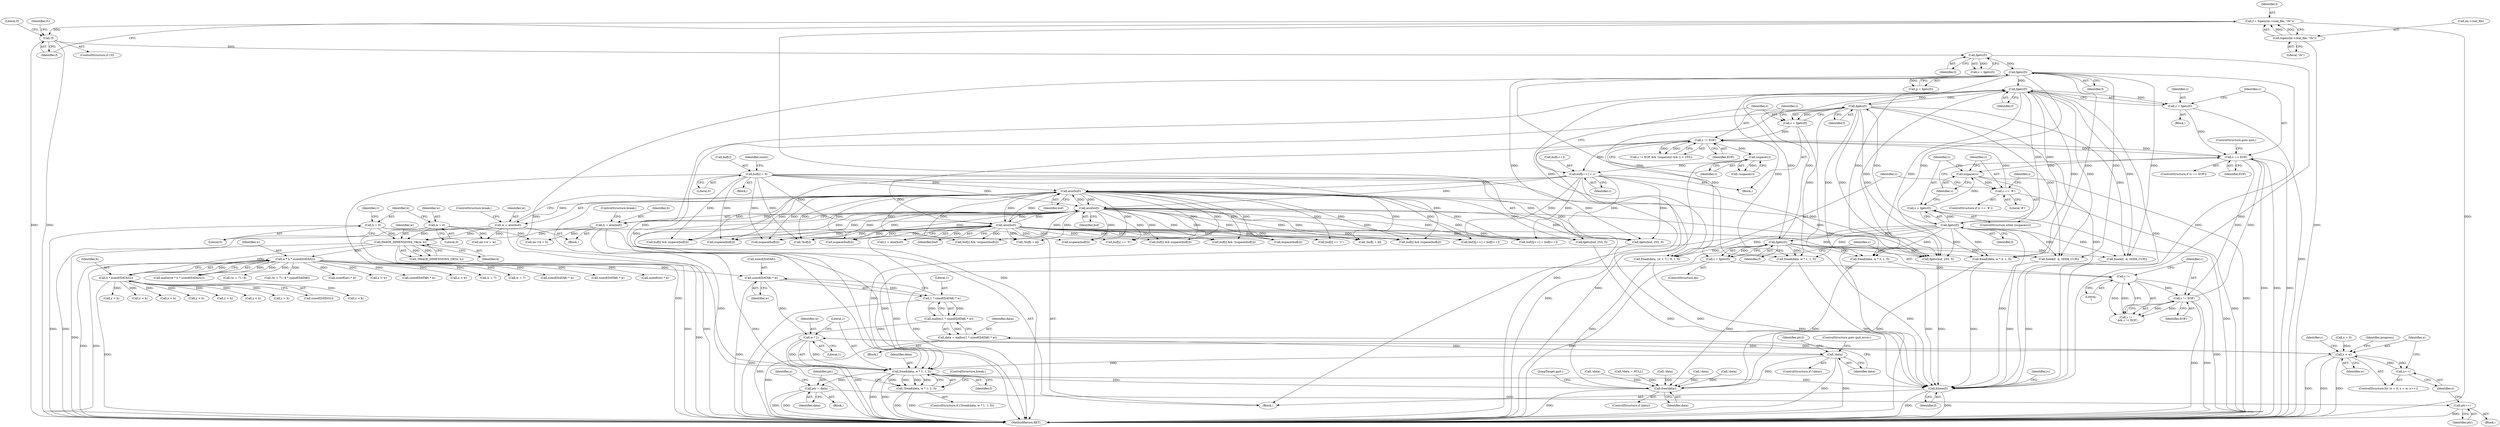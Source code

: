 digraph "0_enlightment_c21beaf1780cf3ca291735ae7d58a3dde63277a2@API" {
"1001448" [label="(Call,sizeof(DATA8) * w)"];
"1000427" [label="(Call,w * h * sizeof(DATA32))"];
"1000345" [label="(Call,IMAGE_DIMENSIONS_OK(w, h))"];
"1000149" [label="(Call,w = 0)"];
"1000307" [label="(Call,w = atoi(buf))"];
"1000309" [label="(Call,atoi(buf))"];
"1000283" [label="(Call,buf[i++] = c)"];
"1000277" [label="(Call,isspace(c))"];
"1000272" [label="(Call,c != EOF)"];
"1000289" [label="(Call,c = fgetc(f))"];
"1000291" [label="(Call,fgetc(f))"];
"1000233" [label="(Call,fgetc(f))"];
"1000255" [label="(Call,fgetc(f))"];
"1000245" [label="(Call,fgetc(f))"];
"1000201" [label="(Call,fgetc(f))"];
"1000192" [label="(Call,fgetc(f))"];
"1000183" [label="(Call,!f)"];
"1000175" [label="(Call,f = fopen(im->real_file, \"rb\"))"];
"1000177" [label="(Call,fopen(im->real_file, \"rb\"))"];
"1000248" [label="(Call,c == '#')"];
"1000241" [label="(Call,isspace(c))"];
"1000236" [label="(Call,c == EOF)"];
"1000231" [label="(Call,c = fgetc(f))"];
"1000261" [label="(Call,c != EOF)"];
"1000258" [label="(Call,c != '\n')"];
"1000253" [label="(Call,c = fgetc(f))"];
"1000243" [label="(Call,c = fgetc(f))"];
"1000315" [label="(Call,atoi(buf))"];
"1000296" [label="(Call,buf[i] = 0)"];
"1000321" [label="(Call,atoi(buf))"];
"1000153" [label="(Call,h = 0)"];
"1000313" [label="(Call,h = atoi(buf))"];
"1000429" [label="(Call,h * sizeof(DATA32))"];
"1001446" [label="(Call,1 * sizeof(DATA8) * w)"];
"1001445" [label="(Call,malloc(1 * sizeof(DATA8) * w))"];
"1001443" [label="(Call,data = malloc(1 * sizeof(DATA8) * w))"];
"1001453" [label="(Call,!data)"];
"1001473" [label="(Call,fread(data, w * 1, 1, f))"];
"1001472" [label="(Call,!fread(data, w * 1, 1, f))"];
"1001481" [label="(Call,ptr = data)"];
"1001569" [label="(Call,ptr++)"];
"1001763" [label="(Call,free(data))"];
"1001766" [label="(Call,fclose(f))"];
"1001475" [label="(Call,w * 1)"];
"1001488" [label="(Call,x < w)"];
"1001491" [label="(Call,x++)"];
"1000426" [label="(Call,malloc(w * h * sizeof(DATA32)))"];
"1001452" [label="(ControlStructure,if (!data))"];
"1000230" [label="(Block,)"];
"1000486" [label="(Call,buf[i] && isspace(buf[i]))"];
"1000890" [label="(Call,isspace(buf[i]))"];
"1001057" [label="(Call,y < h)"];
"1000273" [label="(Identifier,c)"];
"1000317" [label="(ControlStructure,break;)"];
"1001067" [label="(Call,(w + 7) / 8)"];
"1000811" [label="(Call,y < h)"];
"1001498" [label="(Identifier,r)"];
"1000276" [label="(Call,!isspace(c))"];
"1000885" [label="(Call,buf[i] && !isspace(buf[i]))"];
"1000310" [label="(Identifier,buf)"];
"1000284" [label="(Call,buf[i++])"];
"1000427" [label="(Call,w * h * sizeof(DATA32))"];
"1001445" [label="(Call,malloc(1 * sizeof(DATA8) * w))"];
"1000149" [label="(Call,w = 0)"];
"1000253" [label="(Call,c = fgetc(f))"];
"1001324" [label="(Call,fread(data, w * 3, 1, f))"];
"1000616" [label="(Call,fgets(buf, 255, f))"];
"1001492" [label="(Identifier,x)"];
"1001763" [label="(Call,free(data))"];
"1001485" [label="(Call,x = 0)"];
"1000490" [label="(Call,isspace(buf[i]))"];
"1000245" [label="(Call,fgetc(f))"];
"1000235" [label="(ControlStructure,if (c == EOF))"];
"1000260" [label="(Literal,'\n')"];
"1000646" [label="(Call,buf2[j++] = buf[i++])"];
"1000244" [label="(Identifier,c)"];
"1001455" [label="(ControlStructure,goto quit_error;)"];
"1001765" [label="(JumpTarget,quit:)"];
"1000190" [label="(Call,c = fgetc(f))"];
"1000307" [label="(Call,w = atoi(buf))"];
"1000878" [label="(Call,isspace(buf[i]))"];
"1001770" [label="(MethodReturn,RET)"];
"1000291" [label="(Call,fgetc(f))"];
"1000258" [label="(Call,c != '\n')"];
"1001483" [label="(Identifier,data)"];
"1000239" [label="(ControlStructure,goto quit;)"];
"1001449" [label="(Call,sizeof(DATA8))"];
"1000201" [label="(Call,fgetc(f))"];
"1001491" [label="(Call,x++)"];
"1000637" [label="(Call,buf[i] && !isspace(buf[i]))"];
"1000246" [label="(Identifier,f)"];
"1001479" [label="(Identifier,f)"];
"1000178" [label="(Call,im->real_file)"];
"1000271" [label="(Call,c != EOF && !isspace(c) && (i < 255))"];
"1001036" [label="(Call,(w + 7) / 8 * sizeof(DATA8))"];
"1000598" [label="(Call,!buf[i + k])"];
"1000272" [label="(Call,c != EOF)"];
"1000546" [label="(Call,sizeof(int) * w)"];
"1000155" [label="(Literal,0)"];
"1001488" [label="(Call,x < w)"];
"1000302" [label="(Identifier,count)"];
"1000186" [label="(Literal,0)"];
"1001472" [label="(Call,!fread(data, w * 1, 1, f))"];
"1001489" [label="(Identifier,x)"];
"1000193" [label="(Identifier,f)"];
"1000513" [label="(Call,buf[i] == '0')"];
"1000338" [label="(Call,im->h = h)"];
"1001444" [label="(Identifier,data)"];
"1001596" [label="(Call,!data)"];
"1000300" [label="(Literal,0)"];
"1000394" [label="(Call,*data = NULL)"];
"1001569" [label="(Call,ptr++)"];
"1000642" [label="(Call,isspace(buf[i]))"];
"1000274" [label="(Identifier,EOF)"];
"1000261" [label="(Call,c != EOF)"];
"1000248" [label="(Call,c == '#')"];
"1000455" [label="(Call,y < h)"];
"1001065" [label="(Call,fread(data, (w + 7) / 8, 1, f))"];
"1000309" [label="(Call,atoi(buf))"];
"1000465" [label="(Call,x < w)"];
"1000238" [label="(Identifier,EOF)"];
"1000296" [label="(Call,buf[i] = 0)"];
"1001570" [label="(Identifier,ptr)"];
"1000181" [label="(Literal,\"rb\")"];
"1000154" [label="(Identifier,h)"];
"1000199" [label="(Call,p = fgetc(f))"];
"1000242" [label="(Identifier,c)"];
"1001490" [label="(Identifier,w)"];
"1000315" [label="(Call,atoi(buf))"];
"1001299" [label="(Call,sizeof(DATA8) * w)"];
"1000429" [label="(Call,h * sizeof(DATA32))"];
"1000177" [label="(Call,fopen(im->real_file, \"rb\"))"];
"1000241" [label="(Call,isspace(c))"];
"1001454" [label="(Identifier,data)"];
"1001616" [label="(Call,fread(data, w * 4, 1, f))"];
"1000237" [label="(Identifier,c)"];
"1000176" [label="(Identifier,f)"];
"1000428" [label="(Identifier,w)"];
"1001169" [label="(Call,y < h)"];
"1001476" [label="(Identifier,w)"];
"1001477" [label="(Literal,1)"];
"1001769" [label="(Identifier,rc)"];
"1001480" [label="(ControlStructure,break;)"];
"1000247" [label="(ControlStructure,if (c == '#'))"];
"1000431" [label="(Call,sizeof(DATA32))"];
"1000134" [label="(Block,)"];
"1000236" [label="(Call,c == EOF)"];
"1000321" [label="(Call,atoi(buf))"];
"1001045" [label="(Call,!data)"];
"1001157" [label="(Call,!data)"];
"1000502" [label="(Call,buf[i] == '1')"];
"1000234" [label="(Identifier,f)"];
"1001764" [label="(Identifier,data)"];
"1000277" [label="(Call,isspace(c))"];
"1001457" [label="(Identifier,ptr2)"];
"1000345" [label="(Call,IMAGE_DIMENSIONS_OK(w, h))"];
"1001082" [label="(Call,x < w)"];
"1000288" [label="(Identifier,c)"];
"1000290" [label="(Identifier,c)"];
"1001475" [label="(Call,w * 1)"];
"1000314" [label="(Identifier,h)"];
"1000344" [label="(Call,!IMAGE_DIMENSIONS_OK(w, h))"];
"1000894" [label="(Call,buf2[j++] = buf[i++])"];
"1001766" [label="(Call,fclose(f))"];
"1001443" [label="(Call,data = malloc(1 * sizeof(DATA8) * w))"];
"1000254" [label="(Identifier,c)"];
"1000322" [label="(Identifier,buf)"];
"1001608" [label="(Call,y < h)"];
"1000233" [label="(Call,fgetc(f))"];
"1001481" [label="(Call,ptr = data)"];
"1000202" [label="(Identifier,f)"];
"1000192" [label="(Call,fgetc(f))"];
"1000240" [label="(ControlStructure,while (isspace(c)))"];
"1001068" [label="(Call,w + 7)"];
"1000347" [label="(Identifier,h)"];
"1000856" [label="(Call,fseek(f, -k, SEEK_CUR))"];
"1000295" [label="(Block,)"];
"1000150" [label="(Identifier,w)"];
"1000874" [label="(Call,buf[i] && isspace(buf[i]))"];
"1000268" [label="(Identifier,i)"];
"1001465" [label="(Call,y < h)"];
"1000316" [label="(Identifier,buf)"];
"1000278" [label="(Identifier,c)"];
"1000569" [label="(Call,y < h)"];
"1001037" [label="(Call,w + 7)"];
"1000232" [label="(Identifier,c)"];
"1000257" [label="(Call,c != '\n' && c != EOF)"];
"1000255" [label="(Call,fgetc(f))"];
"1000333" [label="(Call,im->w = w)"];
"1000846" [label="(Call,!buf[i + k])"];
"1001453" [label="(Call,!data)"];
"1000259" [label="(Identifier,c)"];
"1000630" [label="(Call,isspace(buf[i]))"];
"1001484" [label="(ControlStructure,for (x = 0; x < w; x++))"];
"1000283" [label="(Call,buf[i++] = c)"];
"1000231" [label="(Call,c = fgetc(f))"];
"1000158" [label="(Identifier,v)"];
"1001591" [label="(Call,sizeof(DATA8) * w)"];
"1000175" [label="(Call,f = fopen(im->real_file, \"rb\"))"];
"1000864" [label="(Call,fgets(buf, 255, f))"];
"1000183" [label="(Call,!f)"];
"1000346" [label="(Identifier,w)"];
"1000319" [label="(Call,v = atoi(buf))"];
"1000153" [label="(Call,h = 0)"];
"1000263" [label="(Identifier,EOF)"];
"1001470" [label="(Block,)"];
"1000311" [label="(ControlStructure,break;)"];
"1000262" [label="(Identifier,c)"];
"1000249" [label="(Identifier,c)"];
"1001473" [label="(Call,fread(data, w * 1, 1, f))"];
"1000256" [label="(Identifier,f)"];
"1000188" [label="(Identifier,rc)"];
"1001446" [label="(Call,1 * sizeof(DATA8) * w)"];
"1000477" [label="(Call,fgets(buf, 255, f))"];
"1001152" [label="(Call,sizeof(DATA8) * w)"];
"1000313" [label="(Call,h = atoi(buf))"];
"1000282" [label="(Block,)"];
"1000182" [label="(ControlStructure,if (!f))"];
"1001474" [label="(Identifier,data)"];
"1001478" [label="(Literal,1)"];
"1001304" [label="(Call,!data)"];
"1001448" [label="(Call,sizeof(DATA8) * w)"];
"1000441" [label="(Block,)"];
"1001471" [label="(ControlStructure,if (!fread(data, w * 1, 1, f)))"];
"1001177" [label="(Call,fread(data, w * 1, 1, f))"];
"1000788" [label="(Call,sizeof(int) * w)"];
"1000608" [label="(Call,fseek(f, -k, SEEK_CUR))"];
"1001573" [label="(Identifier,progress)"];
"1000151" [label="(Literal,0)"];
"1001486" [label="(Identifier,x)"];
"1001761" [label="(ControlStructure,if (data))"];
"1001316" [label="(Call,y < h)"];
"1000289" [label="(Call,c = fgetc(f))"];
"1000470" [label="(Call,!buf[i])"];
"1000243" [label="(Call,c = fgetc(f))"];
"1001482" [label="(Identifier,ptr)"];
"1001451" [label="(Identifier,w)"];
"1000184" [label="(Identifier,f)"];
"1001767" [label="(Identifier,f)"];
"1000626" [label="(Call,buf[i] && isspace(buf[i]))"];
"1001493" [label="(Block,)"];
"1000292" [label="(Identifier,f)"];
"1000297" [label="(Call,buf[i])"];
"1000250" [label="(Literal,'#')"];
"1000305" [label="(Block,)"];
"1000430" [label="(Identifier,h)"];
"1001447" [label="(Literal,1)"];
"1000308" [label="(Identifier,w)"];
"1000252" [label="(ControlStructure,do)"];
"1001448" -> "1001446"  [label="AST: "];
"1001448" -> "1001451"  [label="CFG: "];
"1001449" -> "1001448"  [label="AST: "];
"1001451" -> "1001448"  [label="AST: "];
"1001446" -> "1001448"  [label="CFG: "];
"1001448" -> "1001770"  [label="DDG: "];
"1001448" -> "1001446"  [label="DDG: "];
"1000427" -> "1001448"  [label="DDG: "];
"1001448" -> "1001475"  [label="DDG: "];
"1000427" -> "1000426"  [label="AST: "];
"1000427" -> "1000429"  [label="CFG: "];
"1000428" -> "1000427"  [label="AST: "];
"1000429" -> "1000427"  [label="AST: "];
"1000426" -> "1000427"  [label="CFG: "];
"1000427" -> "1001770"  [label="DDG: "];
"1000427" -> "1001770"  [label="DDG: "];
"1000427" -> "1000426"  [label="DDG: "];
"1000427" -> "1000426"  [label="DDG: "];
"1000345" -> "1000427"  [label="DDG: "];
"1000429" -> "1000427"  [label="DDG: "];
"1000427" -> "1000465"  [label="DDG: "];
"1000427" -> "1000546"  [label="DDG: "];
"1000427" -> "1000788"  [label="DDG: "];
"1000427" -> "1001036"  [label="DDG: "];
"1000427" -> "1001037"  [label="DDG: "];
"1000427" -> "1001067"  [label="DDG: "];
"1000427" -> "1001068"  [label="DDG: "];
"1000427" -> "1001082"  [label="DDG: "];
"1000427" -> "1001152"  [label="DDG: "];
"1000427" -> "1001299"  [label="DDG: "];
"1000427" -> "1001591"  [label="DDG: "];
"1000345" -> "1000344"  [label="AST: "];
"1000345" -> "1000347"  [label="CFG: "];
"1000346" -> "1000345"  [label="AST: "];
"1000347" -> "1000345"  [label="AST: "];
"1000344" -> "1000345"  [label="CFG: "];
"1000345" -> "1001770"  [label="DDG: "];
"1000345" -> "1001770"  [label="DDG: "];
"1000345" -> "1000344"  [label="DDG: "];
"1000345" -> "1000344"  [label="DDG: "];
"1000149" -> "1000345"  [label="DDG: "];
"1000307" -> "1000345"  [label="DDG: "];
"1000153" -> "1000345"  [label="DDG: "];
"1000313" -> "1000345"  [label="DDG: "];
"1000345" -> "1000429"  [label="DDG: "];
"1000149" -> "1000134"  [label="AST: "];
"1000149" -> "1000151"  [label="CFG: "];
"1000150" -> "1000149"  [label="AST: "];
"1000151" -> "1000149"  [label="AST: "];
"1000154" -> "1000149"  [label="CFG: "];
"1000149" -> "1001770"  [label="DDG: "];
"1000149" -> "1000333"  [label="DDG: "];
"1000307" -> "1000305"  [label="AST: "];
"1000307" -> "1000309"  [label="CFG: "];
"1000308" -> "1000307"  [label="AST: "];
"1000309" -> "1000307"  [label="AST: "];
"1000311" -> "1000307"  [label="CFG: "];
"1000307" -> "1001770"  [label="DDG: "];
"1000307" -> "1001770"  [label="DDG: "];
"1000309" -> "1000307"  [label="DDG: "];
"1000307" -> "1000333"  [label="DDG: "];
"1000309" -> "1000310"  [label="CFG: "];
"1000310" -> "1000309"  [label="AST: "];
"1000309" -> "1001770"  [label="DDG: "];
"1000283" -> "1000309"  [label="DDG: "];
"1000315" -> "1000309"  [label="DDG: "];
"1000296" -> "1000309"  [label="DDG: "];
"1000321" -> "1000309"  [label="DDG: "];
"1000309" -> "1000315"  [label="DDG: "];
"1000309" -> "1000321"  [label="DDG: "];
"1000309" -> "1000470"  [label="DDG: "];
"1000309" -> "1000477"  [label="DDG: "];
"1000309" -> "1000486"  [label="DDG: "];
"1000309" -> "1000490"  [label="DDG: "];
"1000309" -> "1000502"  [label="DDG: "];
"1000309" -> "1000513"  [label="DDG: "];
"1000309" -> "1000598"  [label="DDG: "];
"1000309" -> "1000616"  [label="DDG: "];
"1000309" -> "1000626"  [label="DDG: "];
"1000309" -> "1000630"  [label="DDG: "];
"1000309" -> "1000637"  [label="DDG: "];
"1000309" -> "1000642"  [label="DDG: "];
"1000309" -> "1000646"  [label="DDG: "];
"1000309" -> "1000846"  [label="DDG: "];
"1000309" -> "1000864"  [label="DDG: "];
"1000309" -> "1000874"  [label="DDG: "];
"1000309" -> "1000878"  [label="DDG: "];
"1000309" -> "1000885"  [label="DDG: "];
"1000309" -> "1000890"  [label="DDG: "];
"1000309" -> "1000894"  [label="DDG: "];
"1000283" -> "1000282"  [label="AST: "];
"1000283" -> "1000288"  [label="CFG: "];
"1000284" -> "1000283"  [label="AST: "];
"1000288" -> "1000283"  [label="AST: "];
"1000290" -> "1000283"  [label="CFG: "];
"1000283" -> "1001770"  [label="DDG: "];
"1000277" -> "1000283"  [label="DDG: "];
"1000272" -> "1000283"  [label="DDG: "];
"1000283" -> "1000315"  [label="DDG: "];
"1000283" -> "1000321"  [label="DDG: "];
"1000283" -> "1000477"  [label="DDG: "];
"1000283" -> "1000616"  [label="DDG: "];
"1000283" -> "1000646"  [label="DDG: "];
"1000283" -> "1000864"  [label="DDG: "];
"1000283" -> "1000894"  [label="DDG: "];
"1000277" -> "1000276"  [label="AST: "];
"1000277" -> "1000278"  [label="CFG: "];
"1000278" -> "1000277"  [label="AST: "];
"1000276" -> "1000277"  [label="CFG: "];
"1000277" -> "1001770"  [label="DDG: "];
"1000277" -> "1000276"  [label="DDG: "];
"1000272" -> "1000277"  [label="DDG: "];
"1000272" -> "1000271"  [label="AST: "];
"1000272" -> "1000274"  [label="CFG: "];
"1000273" -> "1000272"  [label="AST: "];
"1000274" -> "1000272"  [label="AST: "];
"1000278" -> "1000272"  [label="CFG: "];
"1000271" -> "1000272"  [label="CFG: "];
"1000272" -> "1001770"  [label="DDG: "];
"1000272" -> "1001770"  [label="DDG: "];
"1000272" -> "1000236"  [label="DDG: "];
"1000272" -> "1000271"  [label="DDG: "];
"1000272" -> "1000271"  [label="DDG: "];
"1000289" -> "1000272"  [label="DDG: "];
"1000248" -> "1000272"  [label="DDG: "];
"1000236" -> "1000272"  [label="DDG: "];
"1000289" -> "1000282"  [label="AST: "];
"1000289" -> "1000291"  [label="CFG: "];
"1000290" -> "1000289"  [label="AST: "];
"1000291" -> "1000289"  [label="AST: "];
"1000273" -> "1000289"  [label="CFG: "];
"1000289" -> "1001770"  [label="DDG: "];
"1000291" -> "1000289"  [label="DDG: "];
"1000291" -> "1000292"  [label="CFG: "];
"1000292" -> "1000291"  [label="AST: "];
"1000291" -> "1000233"  [label="DDG: "];
"1000233" -> "1000291"  [label="DDG: "];
"1000245" -> "1000291"  [label="DDG: "];
"1000291" -> "1000477"  [label="DDG: "];
"1000291" -> "1000608"  [label="DDG: "];
"1000291" -> "1000856"  [label="DDG: "];
"1000291" -> "1001065"  [label="DDG: "];
"1000291" -> "1001177"  [label="DDG: "];
"1000291" -> "1001324"  [label="DDG: "];
"1000291" -> "1001473"  [label="DDG: "];
"1000291" -> "1001616"  [label="DDG: "];
"1000291" -> "1001766"  [label="DDG: "];
"1000233" -> "1000231"  [label="AST: "];
"1000233" -> "1000234"  [label="CFG: "];
"1000234" -> "1000233"  [label="AST: "];
"1000231" -> "1000233"  [label="CFG: "];
"1000233" -> "1000231"  [label="DDG: "];
"1000255" -> "1000233"  [label="DDG: "];
"1000245" -> "1000233"  [label="DDG: "];
"1000201" -> "1000233"  [label="DDG: "];
"1000233" -> "1000245"  [label="DDG: "];
"1000233" -> "1000255"  [label="DDG: "];
"1000233" -> "1000477"  [label="DDG: "];
"1000233" -> "1000608"  [label="DDG: "];
"1000233" -> "1000856"  [label="DDG: "];
"1000233" -> "1001065"  [label="DDG: "];
"1000233" -> "1001177"  [label="DDG: "];
"1000233" -> "1001324"  [label="DDG: "];
"1000233" -> "1001473"  [label="DDG: "];
"1000233" -> "1001616"  [label="DDG: "];
"1000233" -> "1001766"  [label="DDG: "];
"1000255" -> "1000253"  [label="AST: "];
"1000255" -> "1000256"  [label="CFG: "];
"1000256" -> "1000255"  [label="AST: "];
"1000253" -> "1000255"  [label="CFG: "];
"1000255" -> "1000253"  [label="DDG: "];
"1000245" -> "1000255"  [label="DDG: "];
"1000255" -> "1000477"  [label="DDG: "];
"1000255" -> "1000608"  [label="DDG: "];
"1000255" -> "1000856"  [label="DDG: "];
"1000255" -> "1001065"  [label="DDG: "];
"1000255" -> "1001177"  [label="DDG: "];
"1000255" -> "1001324"  [label="DDG: "];
"1000255" -> "1001473"  [label="DDG: "];
"1000255" -> "1001616"  [label="DDG: "];
"1000255" -> "1001766"  [label="DDG: "];
"1000245" -> "1000243"  [label="AST: "];
"1000245" -> "1000246"  [label="CFG: "];
"1000246" -> "1000245"  [label="AST: "];
"1000243" -> "1000245"  [label="CFG: "];
"1000245" -> "1000243"  [label="DDG: "];
"1000245" -> "1000477"  [label="DDG: "];
"1000245" -> "1000608"  [label="DDG: "];
"1000245" -> "1000856"  [label="DDG: "];
"1000245" -> "1001065"  [label="DDG: "];
"1000245" -> "1001177"  [label="DDG: "];
"1000245" -> "1001324"  [label="DDG: "];
"1000245" -> "1001473"  [label="DDG: "];
"1000245" -> "1001616"  [label="DDG: "];
"1000245" -> "1001766"  [label="DDG: "];
"1000201" -> "1000199"  [label="AST: "];
"1000201" -> "1000202"  [label="CFG: "];
"1000202" -> "1000201"  [label="AST: "];
"1000199" -> "1000201"  [label="CFG: "];
"1000201" -> "1000199"  [label="DDG: "];
"1000192" -> "1000201"  [label="DDG: "];
"1000201" -> "1000477"  [label="DDG: "];
"1000201" -> "1000608"  [label="DDG: "];
"1000201" -> "1000856"  [label="DDG: "];
"1000201" -> "1001065"  [label="DDG: "];
"1000201" -> "1001177"  [label="DDG: "];
"1000201" -> "1001324"  [label="DDG: "];
"1000201" -> "1001473"  [label="DDG: "];
"1000201" -> "1001616"  [label="DDG: "];
"1000201" -> "1001766"  [label="DDG: "];
"1000192" -> "1000190"  [label="AST: "];
"1000192" -> "1000193"  [label="CFG: "];
"1000193" -> "1000192"  [label="AST: "];
"1000190" -> "1000192"  [label="CFG: "];
"1000192" -> "1000190"  [label="DDG: "];
"1000183" -> "1000192"  [label="DDG: "];
"1000192" -> "1001766"  [label="DDG: "];
"1000183" -> "1000182"  [label="AST: "];
"1000183" -> "1000184"  [label="CFG: "];
"1000184" -> "1000183"  [label="AST: "];
"1000186" -> "1000183"  [label="CFG: "];
"1000188" -> "1000183"  [label="CFG: "];
"1000183" -> "1001770"  [label="DDG: "];
"1000183" -> "1001770"  [label="DDG: "];
"1000175" -> "1000183"  [label="DDG: "];
"1000175" -> "1000134"  [label="AST: "];
"1000175" -> "1000177"  [label="CFG: "];
"1000176" -> "1000175"  [label="AST: "];
"1000177" -> "1000175"  [label="AST: "];
"1000184" -> "1000175"  [label="CFG: "];
"1000175" -> "1001770"  [label="DDG: "];
"1000177" -> "1000175"  [label="DDG: "];
"1000177" -> "1000175"  [label="DDG: "];
"1000177" -> "1000181"  [label="CFG: "];
"1000178" -> "1000177"  [label="AST: "];
"1000181" -> "1000177"  [label="AST: "];
"1000177" -> "1001770"  [label="DDG: "];
"1000248" -> "1000247"  [label="AST: "];
"1000248" -> "1000250"  [label="CFG: "];
"1000249" -> "1000248"  [label="AST: "];
"1000250" -> "1000248"  [label="AST: "];
"1000254" -> "1000248"  [label="CFG: "];
"1000268" -> "1000248"  [label="CFG: "];
"1000248" -> "1001770"  [label="DDG: "];
"1000241" -> "1000248"  [label="DDG: "];
"1000241" -> "1000240"  [label="AST: "];
"1000241" -> "1000242"  [label="CFG: "];
"1000242" -> "1000241"  [label="AST: "];
"1000244" -> "1000241"  [label="CFG: "];
"1000249" -> "1000241"  [label="CFG: "];
"1000241" -> "1001770"  [label="DDG: "];
"1000236" -> "1000241"  [label="DDG: "];
"1000243" -> "1000241"  [label="DDG: "];
"1000236" -> "1000235"  [label="AST: "];
"1000236" -> "1000238"  [label="CFG: "];
"1000237" -> "1000236"  [label="AST: "];
"1000238" -> "1000236"  [label="AST: "];
"1000239" -> "1000236"  [label="CFG: "];
"1000242" -> "1000236"  [label="CFG: "];
"1000236" -> "1001770"  [label="DDG: "];
"1000236" -> "1001770"  [label="DDG: "];
"1000236" -> "1001770"  [label="DDG: "];
"1000231" -> "1000236"  [label="DDG: "];
"1000261" -> "1000236"  [label="DDG: "];
"1000236" -> "1000261"  [label="DDG: "];
"1000231" -> "1000230"  [label="AST: "];
"1000232" -> "1000231"  [label="AST: "];
"1000237" -> "1000231"  [label="CFG: "];
"1000231" -> "1001770"  [label="DDG: "];
"1000261" -> "1000257"  [label="AST: "];
"1000261" -> "1000263"  [label="CFG: "];
"1000262" -> "1000261"  [label="AST: "];
"1000263" -> "1000261"  [label="AST: "];
"1000257" -> "1000261"  [label="CFG: "];
"1000261" -> "1001770"  [label="DDG: "];
"1000261" -> "1001770"  [label="DDG: "];
"1000261" -> "1000257"  [label="DDG: "];
"1000261" -> "1000257"  [label="DDG: "];
"1000258" -> "1000261"  [label="DDG: "];
"1000258" -> "1000257"  [label="AST: "];
"1000258" -> "1000260"  [label="CFG: "];
"1000259" -> "1000258"  [label="AST: "];
"1000260" -> "1000258"  [label="AST: "];
"1000262" -> "1000258"  [label="CFG: "];
"1000257" -> "1000258"  [label="CFG: "];
"1000258" -> "1001770"  [label="DDG: "];
"1000258" -> "1000257"  [label="DDG: "];
"1000258" -> "1000257"  [label="DDG: "];
"1000253" -> "1000258"  [label="DDG: "];
"1000253" -> "1000252"  [label="AST: "];
"1000254" -> "1000253"  [label="AST: "];
"1000259" -> "1000253"  [label="CFG: "];
"1000253" -> "1001770"  [label="DDG: "];
"1000243" -> "1000240"  [label="AST: "];
"1000244" -> "1000243"  [label="AST: "];
"1000242" -> "1000243"  [label="CFG: "];
"1000243" -> "1001770"  [label="DDG: "];
"1000315" -> "1000313"  [label="AST: "];
"1000315" -> "1000316"  [label="CFG: "];
"1000316" -> "1000315"  [label="AST: "];
"1000313" -> "1000315"  [label="CFG: "];
"1000315" -> "1001770"  [label="DDG: "];
"1000315" -> "1000313"  [label="DDG: "];
"1000296" -> "1000315"  [label="DDG: "];
"1000321" -> "1000315"  [label="DDG: "];
"1000315" -> "1000321"  [label="DDG: "];
"1000315" -> "1000470"  [label="DDG: "];
"1000315" -> "1000477"  [label="DDG: "];
"1000315" -> "1000486"  [label="DDG: "];
"1000315" -> "1000490"  [label="DDG: "];
"1000315" -> "1000502"  [label="DDG: "];
"1000315" -> "1000513"  [label="DDG: "];
"1000315" -> "1000598"  [label="DDG: "];
"1000315" -> "1000616"  [label="DDG: "];
"1000315" -> "1000626"  [label="DDG: "];
"1000315" -> "1000630"  [label="DDG: "];
"1000315" -> "1000637"  [label="DDG: "];
"1000315" -> "1000642"  [label="DDG: "];
"1000315" -> "1000646"  [label="DDG: "];
"1000315" -> "1000846"  [label="DDG: "];
"1000315" -> "1000864"  [label="DDG: "];
"1000315" -> "1000874"  [label="DDG: "];
"1000315" -> "1000878"  [label="DDG: "];
"1000315" -> "1000885"  [label="DDG: "];
"1000315" -> "1000890"  [label="DDG: "];
"1000315" -> "1000894"  [label="DDG: "];
"1000296" -> "1000295"  [label="AST: "];
"1000296" -> "1000300"  [label="CFG: "];
"1000297" -> "1000296"  [label="AST: "];
"1000300" -> "1000296"  [label="AST: "];
"1000302" -> "1000296"  [label="CFG: "];
"1000296" -> "1001770"  [label="DDG: "];
"1000296" -> "1000321"  [label="DDG: "];
"1000296" -> "1000470"  [label="DDG: "];
"1000296" -> "1000616"  [label="DDG: "];
"1000296" -> "1000626"  [label="DDG: "];
"1000296" -> "1000630"  [label="DDG: "];
"1000296" -> "1000864"  [label="DDG: "];
"1000296" -> "1000874"  [label="DDG: "];
"1000296" -> "1000878"  [label="DDG: "];
"1000321" -> "1000319"  [label="AST: "];
"1000321" -> "1000322"  [label="CFG: "];
"1000322" -> "1000321"  [label="AST: "];
"1000319" -> "1000321"  [label="CFG: "];
"1000321" -> "1001770"  [label="DDG: "];
"1000321" -> "1000319"  [label="DDG: "];
"1000321" -> "1000470"  [label="DDG: "];
"1000321" -> "1000477"  [label="DDG: "];
"1000321" -> "1000486"  [label="DDG: "];
"1000321" -> "1000490"  [label="DDG: "];
"1000321" -> "1000502"  [label="DDG: "];
"1000321" -> "1000513"  [label="DDG: "];
"1000321" -> "1000598"  [label="DDG: "];
"1000321" -> "1000616"  [label="DDG: "];
"1000321" -> "1000626"  [label="DDG: "];
"1000321" -> "1000630"  [label="DDG: "];
"1000321" -> "1000637"  [label="DDG: "];
"1000321" -> "1000642"  [label="DDG: "];
"1000321" -> "1000646"  [label="DDG: "];
"1000321" -> "1000846"  [label="DDG: "];
"1000321" -> "1000864"  [label="DDG: "];
"1000321" -> "1000874"  [label="DDG: "];
"1000321" -> "1000878"  [label="DDG: "];
"1000321" -> "1000885"  [label="DDG: "];
"1000321" -> "1000890"  [label="DDG: "];
"1000321" -> "1000894"  [label="DDG: "];
"1000153" -> "1000134"  [label="AST: "];
"1000153" -> "1000155"  [label="CFG: "];
"1000154" -> "1000153"  [label="AST: "];
"1000155" -> "1000153"  [label="AST: "];
"1000158" -> "1000153"  [label="CFG: "];
"1000153" -> "1001770"  [label="DDG: "];
"1000153" -> "1000338"  [label="DDG: "];
"1000313" -> "1000305"  [label="AST: "];
"1000314" -> "1000313"  [label="AST: "];
"1000317" -> "1000313"  [label="CFG: "];
"1000313" -> "1001770"  [label="DDG: "];
"1000313" -> "1001770"  [label="DDG: "];
"1000313" -> "1000338"  [label="DDG: "];
"1000429" -> "1000431"  [label="CFG: "];
"1000430" -> "1000429"  [label="AST: "];
"1000431" -> "1000429"  [label="AST: "];
"1000429" -> "1001770"  [label="DDG: "];
"1000429" -> "1000455"  [label="DDG: "];
"1000429" -> "1000569"  [label="DDG: "];
"1000429" -> "1000811"  [label="DDG: "];
"1000429" -> "1001057"  [label="DDG: "];
"1000429" -> "1001169"  [label="DDG: "];
"1000429" -> "1001316"  [label="DDG: "];
"1000429" -> "1001465"  [label="DDG: "];
"1000429" -> "1001608"  [label="DDG: "];
"1001446" -> "1001445"  [label="AST: "];
"1001447" -> "1001446"  [label="AST: "];
"1001445" -> "1001446"  [label="CFG: "];
"1001446" -> "1001770"  [label="DDG: "];
"1001446" -> "1001445"  [label="DDG: "];
"1001446" -> "1001445"  [label="DDG: "];
"1001445" -> "1001443"  [label="AST: "];
"1001443" -> "1001445"  [label="CFG: "];
"1001445" -> "1001770"  [label="DDG: "];
"1001445" -> "1001443"  [label="DDG: "];
"1001443" -> "1000441"  [label="AST: "];
"1001444" -> "1001443"  [label="AST: "];
"1001454" -> "1001443"  [label="CFG: "];
"1001443" -> "1001770"  [label="DDG: "];
"1001443" -> "1001453"  [label="DDG: "];
"1001453" -> "1001452"  [label="AST: "];
"1001453" -> "1001454"  [label="CFG: "];
"1001454" -> "1001453"  [label="AST: "];
"1001455" -> "1001453"  [label="CFG: "];
"1001457" -> "1001453"  [label="CFG: "];
"1001453" -> "1001770"  [label="DDG: "];
"1001453" -> "1001770"  [label="DDG: "];
"1001453" -> "1001473"  [label="DDG: "];
"1001453" -> "1001763"  [label="DDG: "];
"1001473" -> "1001472"  [label="AST: "];
"1001473" -> "1001479"  [label="CFG: "];
"1001474" -> "1001473"  [label="AST: "];
"1001475" -> "1001473"  [label="AST: "];
"1001478" -> "1001473"  [label="AST: "];
"1001479" -> "1001473"  [label="AST: "];
"1001472" -> "1001473"  [label="CFG: "];
"1001473" -> "1001770"  [label="DDG: "];
"1001473" -> "1001770"  [label="DDG: "];
"1001473" -> "1001472"  [label="DDG: "];
"1001473" -> "1001472"  [label="DDG: "];
"1001473" -> "1001472"  [label="DDG: "];
"1001473" -> "1001472"  [label="DDG: "];
"1001475" -> "1001473"  [label="DDG: "];
"1001475" -> "1001473"  [label="DDG: "];
"1001473" -> "1001481"  [label="DDG: "];
"1001473" -> "1001763"  [label="DDG: "];
"1001473" -> "1001766"  [label="DDG: "];
"1001472" -> "1001471"  [label="AST: "];
"1001480" -> "1001472"  [label="CFG: "];
"1001482" -> "1001472"  [label="CFG: "];
"1001472" -> "1001770"  [label="DDG: "];
"1001472" -> "1001770"  [label="DDG: "];
"1001481" -> "1001470"  [label="AST: "];
"1001481" -> "1001483"  [label="CFG: "];
"1001482" -> "1001481"  [label="AST: "];
"1001483" -> "1001481"  [label="AST: "];
"1001486" -> "1001481"  [label="CFG: "];
"1001481" -> "1001770"  [label="DDG: "];
"1001481" -> "1001770"  [label="DDG: "];
"1001481" -> "1001569"  [label="DDG: "];
"1001569" -> "1001493"  [label="AST: "];
"1001569" -> "1001570"  [label="CFG: "];
"1001570" -> "1001569"  [label="AST: "];
"1001492" -> "1001569"  [label="CFG: "];
"1001569" -> "1001770"  [label="DDG: "];
"1001763" -> "1001761"  [label="AST: "];
"1001763" -> "1001764"  [label="CFG: "];
"1001764" -> "1001763"  [label="AST: "];
"1001765" -> "1001763"  [label="CFG: "];
"1001763" -> "1001770"  [label="DDG: "];
"1001177" -> "1001763"  [label="DDG: "];
"1001065" -> "1001763"  [label="DDG: "];
"1001596" -> "1001763"  [label="DDG: "];
"1001616" -> "1001763"  [label="DDG: "];
"1001304" -> "1001763"  [label="DDG: "];
"1001045" -> "1001763"  [label="DDG: "];
"1001157" -> "1001763"  [label="DDG: "];
"1001324" -> "1001763"  [label="DDG: "];
"1000394" -> "1001763"  [label="DDG: "];
"1001766" -> "1000134"  [label="AST: "];
"1001766" -> "1001767"  [label="CFG: "];
"1001767" -> "1001766"  [label="AST: "];
"1001769" -> "1001766"  [label="CFG: "];
"1001766" -> "1001770"  [label="DDG: "];
"1001766" -> "1001770"  [label="DDG: "];
"1000864" -> "1001766"  [label="DDG: "];
"1000856" -> "1001766"  [label="DDG: "];
"1001324" -> "1001766"  [label="DDG: "];
"1001065" -> "1001766"  [label="DDG: "];
"1000477" -> "1001766"  [label="DDG: "];
"1001177" -> "1001766"  [label="DDG: "];
"1001616" -> "1001766"  [label="DDG: "];
"1000616" -> "1001766"  [label="DDG: "];
"1000608" -> "1001766"  [label="DDG: "];
"1001475" -> "1001477"  [label="CFG: "];
"1001476" -> "1001475"  [label="AST: "];
"1001477" -> "1001475"  [label="AST: "];
"1001478" -> "1001475"  [label="CFG: "];
"1001475" -> "1001770"  [label="DDG: "];
"1001488" -> "1001475"  [label="DDG: "];
"1001475" -> "1001488"  [label="DDG: "];
"1001488" -> "1001484"  [label="AST: "];
"1001488" -> "1001490"  [label="CFG: "];
"1001489" -> "1001488"  [label="AST: "];
"1001490" -> "1001488"  [label="AST: "];
"1001498" -> "1001488"  [label="CFG: "];
"1001573" -> "1001488"  [label="CFG: "];
"1001488" -> "1001770"  [label="DDG: "];
"1001488" -> "1001770"  [label="DDG: "];
"1001488" -> "1001770"  [label="DDG: "];
"1001491" -> "1001488"  [label="DDG: "];
"1001485" -> "1001488"  [label="DDG: "];
"1001488" -> "1001491"  [label="DDG: "];
"1001491" -> "1001484"  [label="AST: "];
"1001491" -> "1001492"  [label="CFG: "];
"1001492" -> "1001491"  [label="AST: "];
"1001489" -> "1001491"  [label="CFG: "];
}
